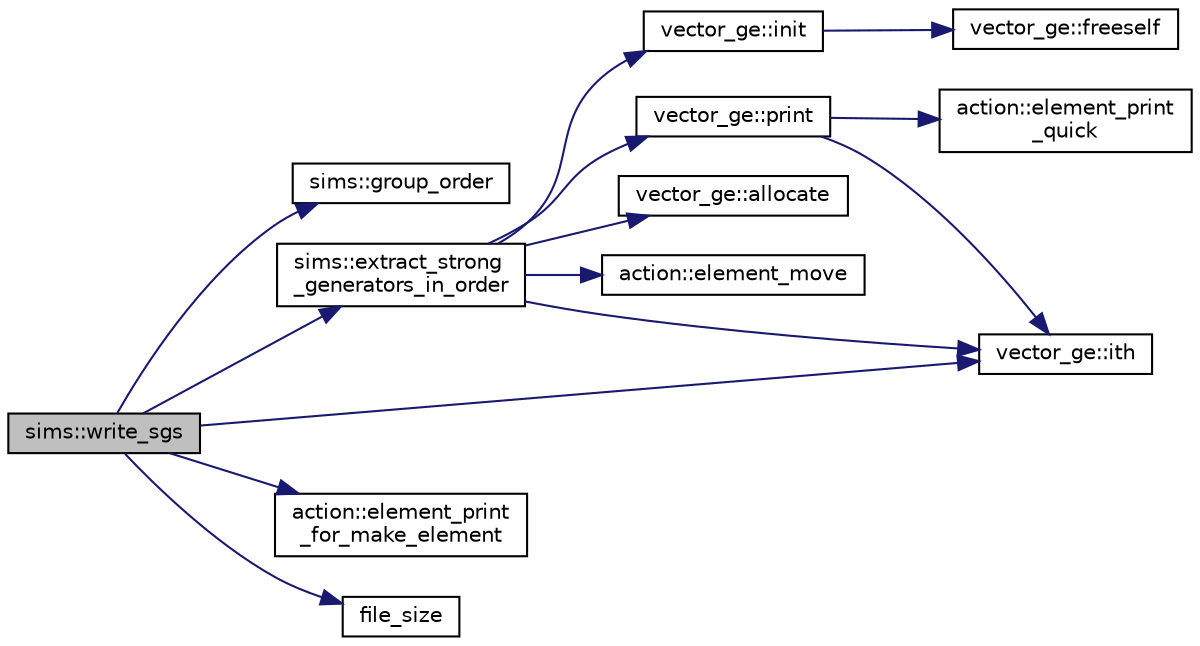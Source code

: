 digraph "sims::write_sgs"
{
  edge [fontname="Helvetica",fontsize="10",labelfontname="Helvetica",labelfontsize="10"];
  node [fontname="Helvetica",fontsize="10",shape=record];
  rankdir="LR";
  Node11461 [label="sims::write_sgs",height=0.2,width=0.4,color="black", fillcolor="grey75", style="filled", fontcolor="black"];
  Node11461 -> Node11462 [color="midnightblue",fontsize="10",style="solid",fontname="Helvetica"];
  Node11462 [label="sims::group_order",height=0.2,width=0.4,color="black", fillcolor="white", style="filled",URL="$d9/df3/classsims.html#aa442445175656570fa35febbe790efad"];
  Node11461 -> Node11463 [color="midnightblue",fontsize="10",style="solid",fontname="Helvetica"];
  Node11463 [label="sims::extract_strong\l_generators_in_order",height=0.2,width=0.4,color="black", fillcolor="white", style="filled",URL="$d9/df3/classsims.html#aeaf4ae6bb916342a66470730af69923a"];
  Node11463 -> Node11464 [color="midnightblue",fontsize="10",style="solid",fontname="Helvetica"];
  Node11464 [label="vector_ge::init",height=0.2,width=0.4,color="black", fillcolor="white", style="filled",URL="$d4/d6e/classvector__ge.html#afe1d6befd1f1501e6be34afbaa9d30a8"];
  Node11464 -> Node11465 [color="midnightblue",fontsize="10",style="solid",fontname="Helvetica"];
  Node11465 [label="vector_ge::freeself",height=0.2,width=0.4,color="black", fillcolor="white", style="filled",URL="$d4/d6e/classvector__ge.html#aa002e4b715cc73a9b8b367d29700b452"];
  Node11463 -> Node11466 [color="midnightblue",fontsize="10",style="solid",fontname="Helvetica"];
  Node11466 [label="vector_ge::allocate",height=0.2,width=0.4,color="black", fillcolor="white", style="filled",URL="$d4/d6e/classvector__ge.html#a35b062a9201b30f0a87bf87702d243ae"];
  Node11463 -> Node11467 [color="midnightblue",fontsize="10",style="solid",fontname="Helvetica"];
  Node11467 [label="action::element_move",height=0.2,width=0.4,color="black", fillcolor="white", style="filled",URL="$d2/d86/classaction.html#a550947491bbb534d3d7951f50198a874"];
  Node11463 -> Node11468 [color="midnightblue",fontsize="10",style="solid",fontname="Helvetica"];
  Node11468 [label="vector_ge::ith",height=0.2,width=0.4,color="black", fillcolor="white", style="filled",URL="$d4/d6e/classvector__ge.html#a1ff002e8b746a9beb119d57dcd4a15ff"];
  Node11463 -> Node11469 [color="midnightblue",fontsize="10",style="solid",fontname="Helvetica"];
  Node11469 [label="vector_ge::print",height=0.2,width=0.4,color="black", fillcolor="white", style="filled",URL="$d4/d6e/classvector__ge.html#a0d260cce035c20b32d7989c50670aa8a"];
  Node11469 -> Node11470 [color="midnightblue",fontsize="10",style="solid",fontname="Helvetica"];
  Node11470 [label="action::element_print\l_quick",height=0.2,width=0.4,color="black", fillcolor="white", style="filled",URL="$d2/d86/classaction.html#a4844680cf6750396f76494a28655265b"];
  Node11469 -> Node11468 [color="midnightblue",fontsize="10",style="solid",fontname="Helvetica"];
  Node11461 -> Node11471 [color="midnightblue",fontsize="10",style="solid",fontname="Helvetica"];
  Node11471 [label="action::element_print\l_for_make_element",height=0.2,width=0.4,color="black", fillcolor="white", style="filled",URL="$d2/d86/classaction.html#afd16c6446777c0ce519c84be26815c49"];
  Node11461 -> Node11468 [color="midnightblue",fontsize="10",style="solid",fontname="Helvetica"];
  Node11461 -> Node11472 [color="midnightblue",fontsize="10",style="solid",fontname="Helvetica"];
  Node11472 [label="file_size",height=0.2,width=0.4,color="black", fillcolor="white", style="filled",URL="$df/dbf/sajeeb_8_c.html#a5c37cf5785204b6e9adf647dc14d0e50"];
}

